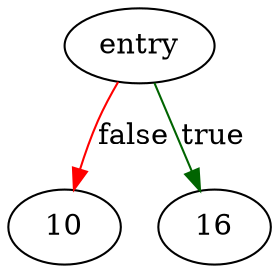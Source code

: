digraph "save_line_to_file" {
	// Node definitions.
	1 [label=entry];
	10;
	16;

	// Edge definitions.
	1 -> 10 [
		color=red
		label=false
	];
	1 -> 16 [
		color=darkgreen
		label=true
	];
}